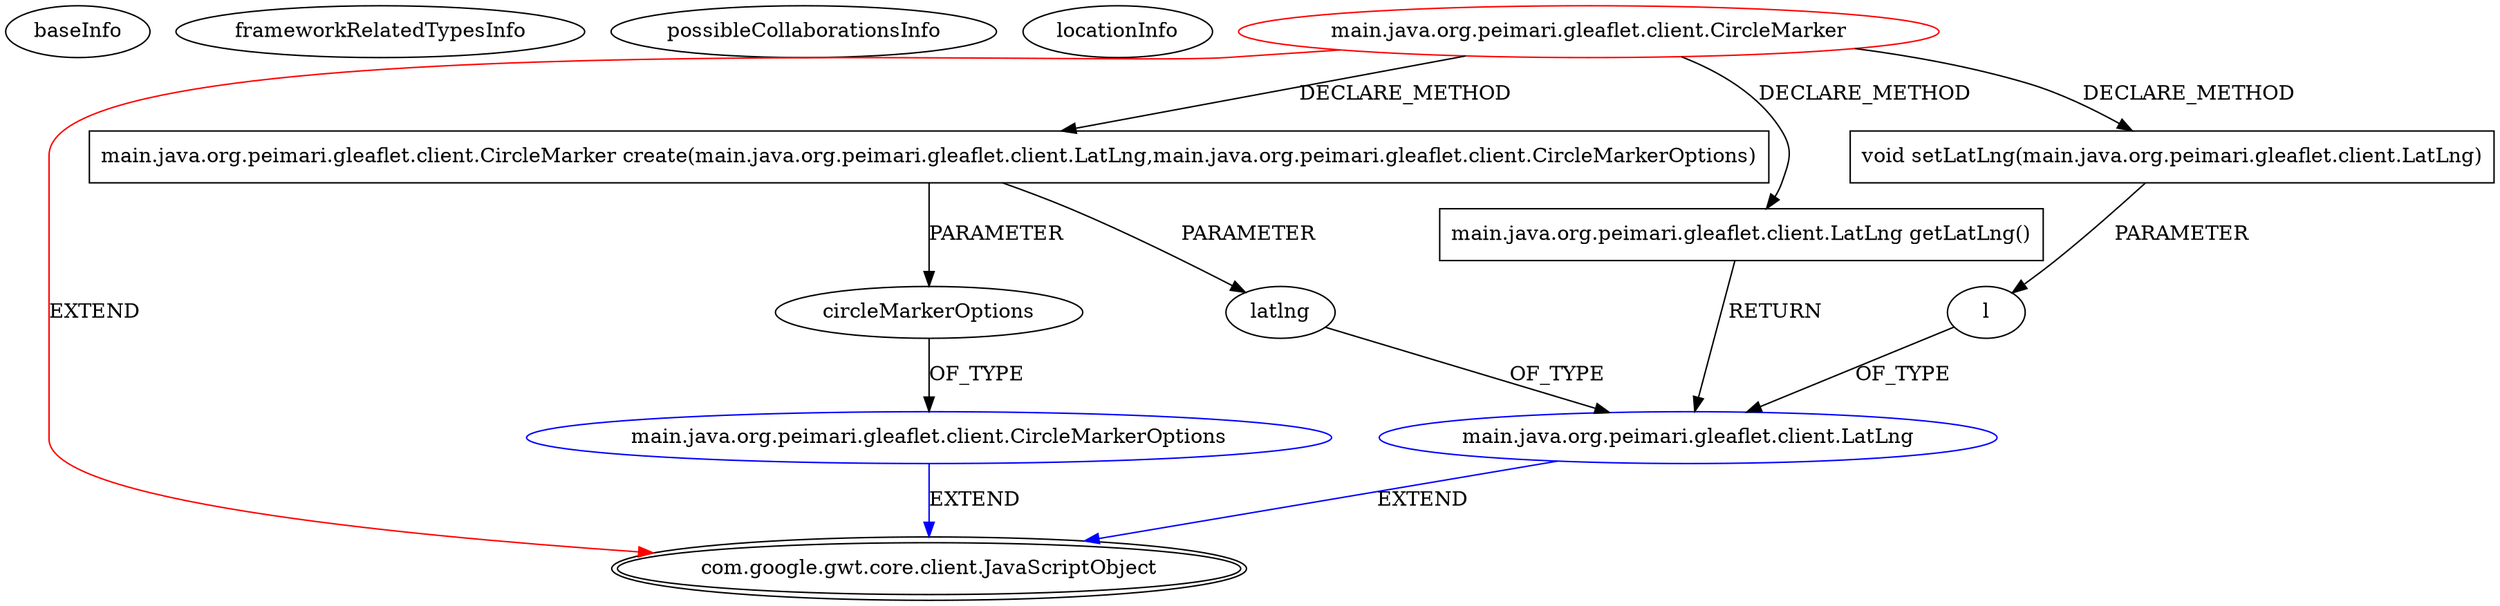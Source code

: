 digraph {
baseInfo[graphId=4069,category="extension_graph",isAnonymous=false,possibleRelation=true]
frameworkRelatedTypesInfo[0="com.google.gwt.core.client.JavaScriptObject"]
possibleCollaborationsInfo[0="4069~CLIENT_METHOD_DECLARATION-PARAMETER_DECLARATION-~com.google.gwt.core.client.JavaScriptObject ~com.google.gwt.core.client.JavaScriptObject ~false~false",1="4069~CLIENT_METHOD_DECLARATION-PARAMETER_DECLARATION-CLIENT_METHOD_DECLARATION-RETURN_TYPE-CLIENT_METHOD_DECLARATION-PARAMETER_DECLARATION-~com.google.gwt.core.client.JavaScriptObject ~com.google.gwt.core.client.JavaScriptObject ~false~false"]
locationInfo[projectName="mstahv-g-leaflet",filePath="/mstahv-g-leaflet/g-leaflet-master/src/main/java/org/peimari/gleaflet/client/CircleMarker.java",contextSignature="CircleMarker",graphId="4069"]
0[label="main.java.org.peimari.gleaflet.client.CircleMarker",vertexType="ROOT_CLIENT_CLASS_DECLARATION",isFrameworkType=false,color=red]
1[label="com.google.gwt.core.client.JavaScriptObject",vertexType="FRAMEWORK_CLASS_TYPE",isFrameworkType=true,peripheries=2]
2[label="main.java.org.peimari.gleaflet.client.CircleMarker create(main.java.org.peimari.gleaflet.client.LatLng,main.java.org.peimari.gleaflet.client.CircleMarkerOptions)",vertexType="CLIENT_METHOD_DECLARATION",isFrameworkType=false,shape=box]
3[label="latlng",vertexType="PARAMETER_DECLARATION",isFrameworkType=false]
4[label="main.java.org.peimari.gleaflet.client.LatLng",vertexType="REFERENCE_CLIENT_CLASS_DECLARATION",isFrameworkType=false,color=blue]
6[label="circleMarkerOptions",vertexType="PARAMETER_DECLARATION",isFrameworkType=false]
7[label="main.java.org.peimari.gleaflet.client.CircleMarkerOptions",vertexType="REFERENCE_CLIENT_CLASS_DECLARATION",isFrameworkType=false,color=blue]
9[label="main.java.org.peimari.gleaflet.client.LatLng getLatLng()",vertexType="CLIENT_METHOD_DECLARATION",isFrameworkType=false,shape=box]
11[label="void setLatLng(main.java.org.peimari.gleaflet.client.LatLng)",vertexType="CLIENT_METHOD_DECLARATION",isFrameworkType=false,shape=box]
12[label="l",vertexType="PARAMETER_DECLARATION",isFrameworkType=false]
0->1[label="EXTEND",color=red]
0->2[label="DECLARE_METHOD"]
4->1[label="EXTEND",color=blue]
3->4[label="OF_TYPE"]
2->3[label="PARAMETER"]
7->1[label="EXTEND",color=blue]
6->7[label="OF_TYPE"]
2->6[label="PARAMETER"]
0->9[label="DECLARE_METHOD"]
9->4[label="RETURN"]
0->11[label="DECLARE_METHOD"]
12->4[label="OF_TYPE"]
11->12[label="PARAMETER"]
}
